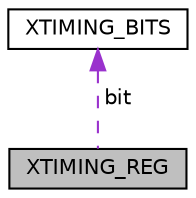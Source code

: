 digraph "XTIMING_REG"
{
  edge [fontname="Helvetica",fontsize="10",labelfontname="Helvetica",labelfontsize="10"];
  node [fontname="Helvetica",fontsize="10",shape=record];
  Node1 [label="XTIMING_REG",height=0.2,width=0.4,color="black", fillcolor="grey75", style="filled", fontcolor="black"];
  Node2 -> Node1 [dir="back",color="darkorchid3",fontsize="10",style="dashed",label=" bit" ,fontname="Helvetica"];
  Node2 [label="XTIMING_BITS",height=0.2,width=0.4,color="black", fillcolor="white", style="filled",URL="$struct_x_t_i_m_i_n_g___b_i_t_s.html"];
}
